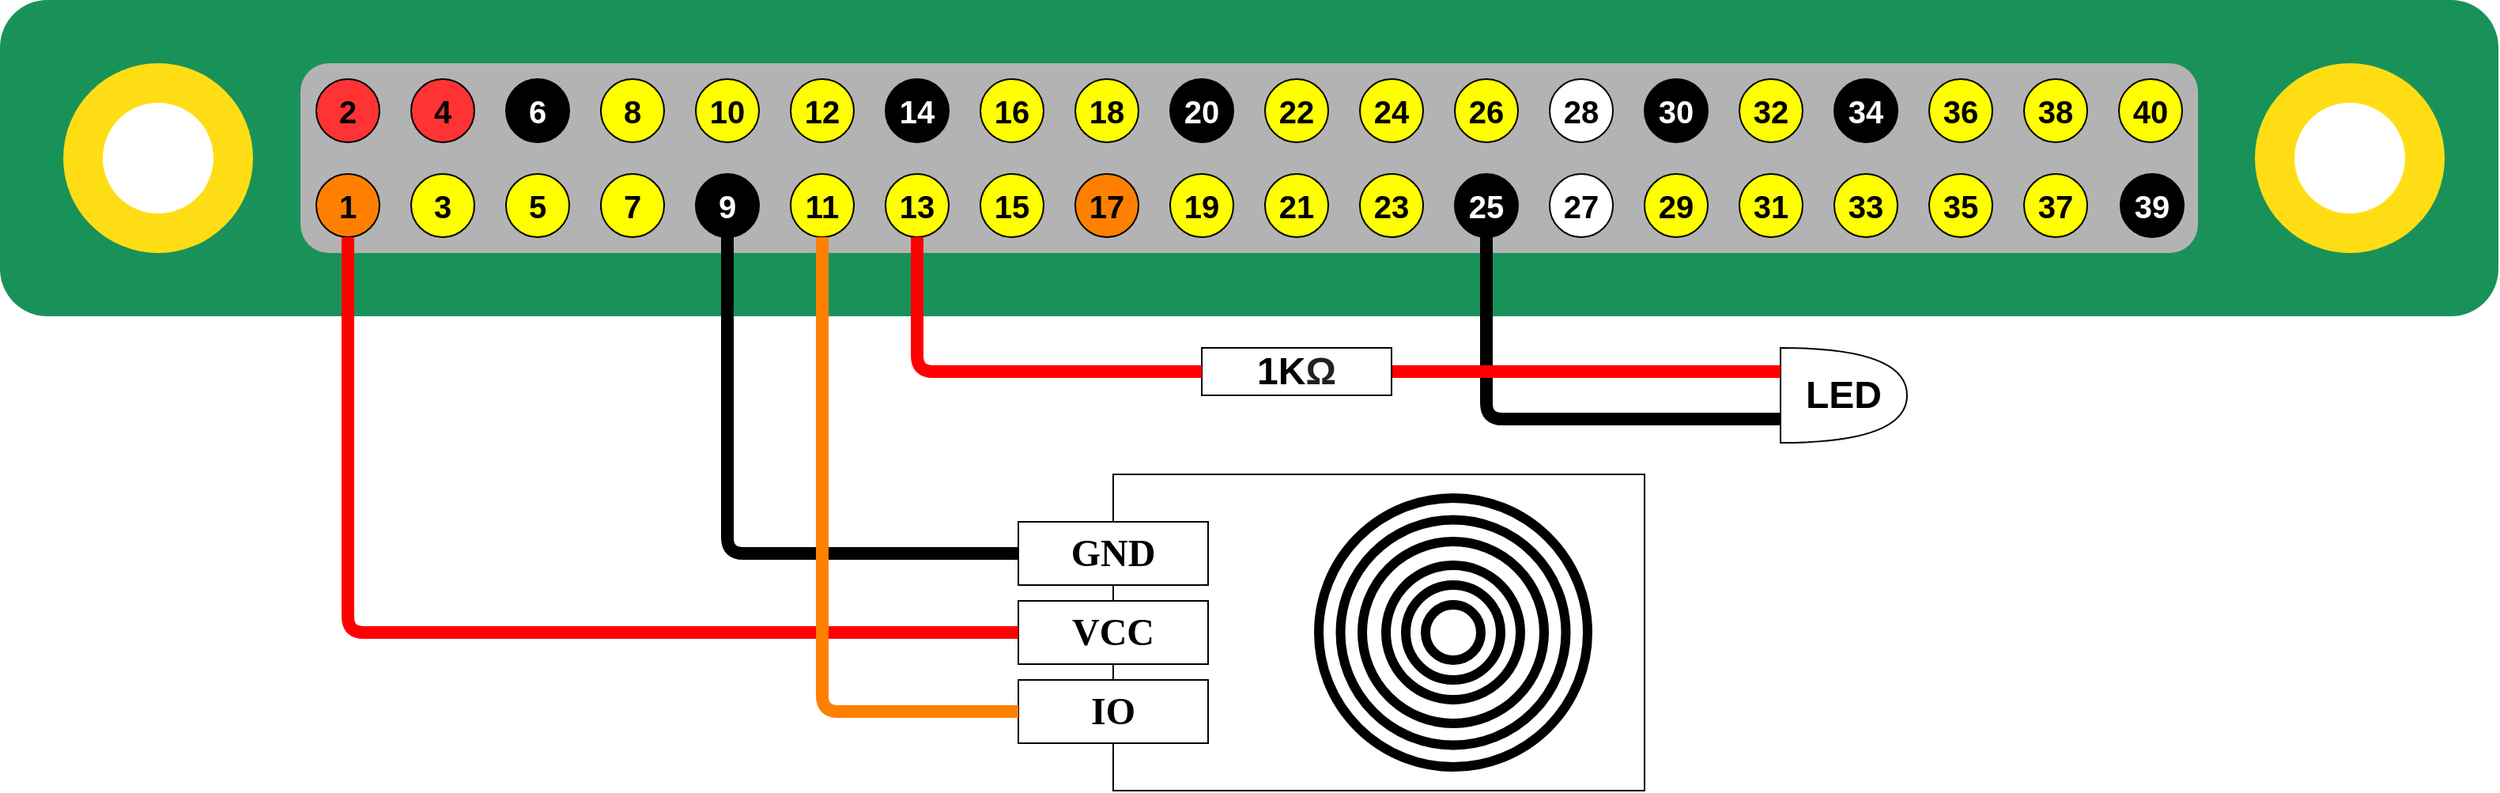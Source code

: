 <mxfile version="13.8.8" type="device"><diagram id="HZSsvCoqhgEmCI9qRSb7" name="Page-1"><mxGraphModel dx="1629" dy="841" grid="1" gridSize="10" guides="1" tooltips="1" connect="1" arrows="1" fold="1" page="1" pageScale="1" pageWidth="827" pageHeight="1169" math="0" shadow="0"><root><mxCell id="0"/><mxCell id="1" parent="0"/><mxCell id="dstdjvSe3iCpV8ubu_sx-1" value="" style="group" parent="1" vertex="1" connectable="0"><mxGeometry x="74" y="190" width="1580" height="200" as="geometry"/></mxCell><mxCell id="dstdjvSe3iCpV8ubu_sx-2" value="" style="rounded=1;whiteSpace=wrap;html=1;labelBackgroundColor=none;fontSize=20;fontColor=#FFFFFF;fillColor=#19925a;strokeColor=none;" parent="dstdjvSe3iCpV8ubu_sx-1" vertex="1"><mxGeometry width="1580" height="200" as="geometry"/></mxCell><mxCell id="dstdjvSe3iCpV8ubu_sx-3" value="" style="rounded=1;whiteSpace=wrap;html=1;labelBackgroundColor=none;fontSize=20;fontColor=#FFFFFF;fillColor=#B3B3B3;strokeColor=none;" parent="dstdjvSe3iCpV8ubu_sx-1" vertex="1"><mxGeometry x="190" y="40" width="1200" height="120" as="geometry"/></mxCell><mxCell id="dstdjvSe3iCpV8ubu_sx-4" value="" style="ellipse;whiteSpace=wrap;html=1;aspect=fixed;labelBackgroundColor=none;fontSize=20;fontColor=#FFFFFF;strokeColor=none;fillColor=#FFDD15;" parent="dstdjvSe3iCpV8ubu_sx-1" vertex="1"><mxGeometry x="40" y="40" width="120" height="120" as="geometry"/></mxCell><mxCell id="dstdjvSe3iCpV8ubu_sx-5" value="" style="ellipse;whiteSpace=wrap;html=1;aspect=fixed;labelBackgroundColor=none;fontSize=20;fontColor=#FFFFFF;fillColor=#FFFFFF;strokeColor=none;" parent="dstdjvSe3iCpV8ubu_sx-1" vertex="1"><mxGeometry x="65" y="65" width="70" height="70" as="geometry"/></mxCell><mxCell id="dstdjvSe3iCpV8ubu_sx-6" value="" style="ellipse;whiteSpace=wrap;html=1;aspect=fixed;labelBackgroundColor=none;fontSize=20;fontColor=#FFFFFF;strokeColor=none;fillColor=#FFDD15;" parent="dstdjvSe3iCpV8ubu_sx-1" vertex="1"><mxGeometry x="1426" y="40" width="120" height="120" as="geometry"/></mxCell><mxCell id="dstdjvSe3iCpV8ubu_sx-7" value="" style="ellipse;whiteSpace=wrap;html=1;aspect=fixed;labelBackgroundColor=none;fontSize=20;fontColor=#FFFFFF;fillColor=#FFFFFF;strokeColor=none;" parent="dstdjvSe3iCpV8ubu_sx-1" vertex="1"><mxGeometry x="1451" y="65" width="70" height="70" as="geometry"/></mxCell><mxCell id="dstdjvSe3iCpV8ubu_sx-8" value="1" style="ellipse;whiteSpace=wrap;html=1;aspect=fixed;fontStyle=1;fontSize=20;fillColor=#FF8000;" parent="1" vertex="1"><mxGeometry x="274" y="300" width="40" height="40" as="geometry"/></mxCell><mxCell id="dstdjvSe3iCpV8ubu_sx-9" value="2" style="ellipse;whiteSpace=wrap;html=1;aspect=fixed;fontStyle=1;fontSize=20;fillColor=#FF3333;" parent="1" vertex="1"><mxGeometry x="274" y="240" width="40" height="40" as="geometry"/></mxCell><mxCell id="dstdjvSe3iCpV8ubu_sx-10" value="3" style="ellipse;whiteSpace=wrap;html=1;aspect=fixed;fontStyle=1;fontSize=20;fillColor=#FFFF00;" parent="1" vertex="1"><mxGeometry x="334" y="300" width="40" height="40" as="geometry"/></mxCell><mxCell id="dstdjvSe3iCpV8ubu_sx-11" value="5" style="ellipse;whiteSpace=wrap;html=1;aspect=fixed;fontStyle=1;fontSize=20;fillColor=#FFFF00;" parent="1" vertex="1"><mxGeometry x="394" y="300" width="40" height="40" as="geometry"/></mxCell><mxCell id="dstdjvSe3iCpV8ubu_sx-12" value="9" style="ellipse;whiteSpace=wrap;html=1;aspect=fixed;fontStyle=1;fontSize=20;fillColor=#000000;labelBackgroundColor=none;fontColor=#FFFFFF;" parent="1" vertex="1"><mxGeometry x="514" y="300" width="40" height="40" as="geometry"/></mxCell><mxCell id="dstdjvSe3iCpV8ubu_sx-13" value="11" style="ellipse;whiteSpace=wrap;html=1;aspect=fixed;fontStyle=1;fontSize=20;fillColor=#FFFF00;" parent="1" vertex="1"><mxGeometry x="574" y="300" width="40" height="40" as="geometry"/></mxCell><mxCell id="dstdjvSe3iCpV8ubu_sx-14" value="13" style="ellipse;whiteSpace=wrap;html=1;aspect=fixed;fontStyle=1;fontSize=20;fillColor=#FFFF00;" parent="1" vertex="1"><mxGeometry x="634" y="300" width="40" height="40" as="geometry"/></mxCell><mxCell id="dstdjvSe3iCpV8ubu_sx-15" value="15" style="ellipse;whiteSpace=wrap;html=1;aspect=fixed;fontStyle=1;fontSize=20;fillColor=#FFFF00;" parent="1" vertex="1"><mxGeometry x="694" y="300" width="40" height="40" as="geometry"/></mxCell><mxCell id="dstdjvSe3iCpV8ubu_sx-16" value="17" style="ellipse;whiteSpace=wrap;html=1;aspect=fixed;fontStyle=1;fontSize=20;fillColor=#FF8000;" parent="1" vertex="1"><mxGeometry x="754" y="300" width="40" height="40" as="geometry"/></mxCell><mxCell id="dstdjvSe3iCpV8ubu_sx-17" value="19" style="ellipse;whiteSpace=wrap;html=1;aspect=fixed;fontStyle=1;fontSize=20;fillColor=#FFFF00;" parent="1" vertex="1"><mxGeometry x="814" y="300" width="40" height="40" as="geometry"/></mxCell><mxCell id="dstdjvSe3iCpV8ubu_sx-18" value="21" style="ellipse;whiteSpace=wrap;html=1;aspect=fixed;fontStyle=1;fontSize=20;fillColor=#FFFF00;" parent="1" vertex="1"><mxGeometry x="874" y="300" width="40" height="40" as="geometry"/></mxCell><mxCell id="dstdjvSe3iCpV8ubu_sx-19" value="23" style="ellipse;whiteSpace=wrap;html=1;aspect=fixed;fontStyle=1;fontSize=20;fillColor=#FFFF00;" parent="1" vertex="1"><mxGeometry x="934" y="300" width="40" height="40" as="geometry"/></mxCell><mxCell id="dstdjvSe3iCpV8ubu_sx-20" value="25" style="ellipse;whiteSpace=wrap;html=1;aspect=fixed;fontStyle=1;fontSize=20;fillColor=#000000;labelBackgroundColor=none;fontColor=#FFFFFF;" parent="1" vertex="1"><mxGeometry x="994" y="300" width="40" height="40" as="geometry"/></mxCell><mxCell id="dstdjvSe3iCpV8ubu_sx-21" value="27" style="ellipse;whiteSpace=wrap;html=1;aspect=fixed;fontStyle=1;fontSize=20;fillColor=#FFFFFF;" parent="1" vertex="1"><mxGeometry x="1054" y="300" width="40" height="40" as="geometry"/></mxCell><mxCell id="dstdjvSe3iCpV8ubu_sx-22" value="28" style="ellipse;whiteSpace=wrap;html=1;aspect=fixed;fontStyle=1;fontSize=20;fillColor=#FFFFFF;" parent="1" vertex="1"><mxGeometry x="1054" y="240" width="40" height="40" as="geometry"/></mxCell><mxCell id="dstdjvSe3iCpV8ubu_sx-23" value="7" style="ellipse;whiteSpace=wrap;html=1;aspect=fixed;fontStyle=1;fontSize=20;fillColor=#FFFF00;" parent="1" vertex="1"><mxGeometry x="454" y="300" width="40" height="40" as="geometry"/></mxCell><mxCell id="dstdjvSe3iCpV8ubu_sx-24" value="29" style="ellipse;whiteSpace=wrap;html=1;aspect=fixed;fontStyle=1;fontSize=20;fillColor=#FFFF00;" parent="1" vertex="1"><mxGeometry x="1114" y="300" width="40" height="40" as="geometry"/></mxCell><mxCell id="dstdjvSe3iCpV8ubu_sx-25" value="31" style="ellipse;whiteSpace=wrap;html=1;aspect=fixed;fontStyle=1;fontSize=20;fillColor=#FFFF00;" parent="1" vertex="1"><mxGeometry x="1174" y="300" width="40" height="40" as="geometry"/></mxCell><mxCell id="dstdjvSe3iCpV8ubu_sx-26" value="33" style="ellipse;whiteSpace=wrap;html=1;aspect=fixed;fontStyle=1;fontSize=20;fillColor=#FFFF00;" parent="1" vertex="1"><mxGeometry x="1234" y="300" width="40" height="40" as="geometry"/></mxCell><mxCell id="dstdjvSe3iCpV8ubu_sx-27" value="35" style="ellipse;whiteSpace=wrap;html=1;aspect=fixed;fontStyle=1;fontSize=20;fillColor=#FFFF00;" parent="1" vertex="1"><mxGeometry x="1294" y="300" width="40" height="40" as="geometry"/></mxCell><mxCell id="dstdjvSe3iCpV8ubu_sx-28" value="37" style="ellipse;whiteSpace=wrap;html=1;aspect=fixed;fontStyle=1;fontSize=20;fillColor=#FFFF00;" parent="1" vertex="1"><mxGeometry x="1354" y="300" width="40" height="40" as="geometry"/></mxCell><mxCell id="dstdjvSe3iCpV8ubu_sx-29" value="39" style="ellipse;whiteSpace=wrap;html=1;aspect=fixed;fontStyle=1;fontSize=20;fillColor=#000000;labelBackgroundColor=none;fontColor=#FFFFFF;" parent="1" vertex="1"><mxGeometry x="1415" y="300" width="40" height="40" as="geometry"/></mxCell><mxCell id="dstdjvSe3iCpV8ubu_sx-30" value="4" style="ellipse;whiteSpace=wrap;html=1;aspect=fixed;fontStyle=1;fontSize=20;fillColor=#FF3333;" parent="1" vertex="1"><mxGeometry x="334" y="240" width="40" height="40" as="geometry"/></mxCell><mxCell id="dstdjvSe3iCpV8ubu_sx-31" value="6" style="ellipse;whiteSpace=wrap;html=1;aspect=fixed;fontStyle=1;fontSize=20;fillColor=#000000;labelBackgroundColor=none;fontColor=#FFFFFF;" parent="1" vertex="1"><mxGeometry x="394" y="240" width="40" height="40" as="geometry"/></mxCell><mxCell id="dstdjvSe3iCpV8ubu_sx-32" value="8" style="ellipse;whiteSpace=wrap;html=1;aspect=fixed;fontStyle=1;fontSize=20;fillColor=#FFFF00;" parent="1" vertex="1"><mxGeometry x="454" y="240" width="40" height="40" as="geometry"/></mxCell><mxCell id="dstdjvSe3iCpV8ubu_sx-33" value="10" style="ellipse;whiteSpace=wrap;html=1;aspect=fixed;fontStyle=1;fontSize=20;fillColor=#FFFF00;" parent="1" vertex="1"><mxGeometry x="514" y="240" width="40" height="40" as="geometry"/></mxCell><mxCell id="dstdjvSe3iCpV8ubu_sx-34" value="12" style="ellipse;whiteSpace=wrap;html=1;aspect=fixed;fontStyle=1;fontSize=20;fillColor=#FFFF00;" parent="1" vertex="1"><mxGeometry x="574" y="240" width="40" height="40" as="geometry"/></mxCell><mxCell id="dstdjvSe3iCpV8ubu_sx-35" value="14" style="ellipse;whiteSpace=wrap;html=1;aspect=fixed;fontStyle=1;fontSize=20;fillColor=#000000;labelBackgroundColor=none;fontColor=#FFFFFF;" parent="1" vertex="1"><mxGeometry x="634" y="240" width="40" height="40" as="geometry"/></mxCell><mxCell id="dstdjvSe3iCpV8ubu_sx-36" value="16" style="ellipse;whiteSpace=wrap;html=1;aspect=fixed;fontStyle=1;fontSize=20;fillColor=#FFFF00;" parent="1" vertex="1"><mxGeometry x="694" y="240" width="40" height="40" as="geometry"/></mxCell><mxCell id="dstdjvSe3iCpV8ubu_sx-37" value="18" style="ellipse;whiteSpace=wrap;html=1;aspect=fixed;fontStyle=1;fontSize=20;fillColor=#FFFF00;" parent="1" vertex="1"><mxGeometry x="754" y="240" width="40" height="40" as="geometry"/></mxCell><mxCell id="dstdjvSe3iCpV8ubu_sx-38" value="20" style="ellipse;whiteSpace=wrap;html=1;aspect=fixed;fontStyle=1;fontSize=20;fillColor=#000000;labelBackgroundColor=none;fontColor=#FFFFFF;" parent="1" vertex="1"><mxGeometry x="814" y="240" width="40" height="40" as="geometry"/></mxCell><mxCell id="dstdjvSe3iCpV8ubu_sx-39" value="22" style="ellipse;whiteSpace=wrap;html=1;aspect=fixed;fontStyle=1;fontSize=20;fillColor=#FFFF00;" parent="1" vertex="1"><mxGeometry x="874" y="240" width="40" height="40" as="geometry"/></mxCell><mxCell id="dstdjvSe3iCpV8ubu_sx-40" value="24" style="ellipse;whiteSpace=wrap;html=1;aspect=fixed;fontStyle=1;fontSize=20;fillColor=#FFFF00;" parent="1" vertex="1"><mxGeometry x="934" y="240" width="40" height="40" as="geometry"/></mxCell><mxCell id="dstdjvSe3iCpV8ubu_sx-41" value="26" style="ellipse;whiteSpace=wrap;html=1;aspect=fixed;fontStyle=1;fontSize=20;fillColor=#FFFF00;" parent="1" vertex="1"><mxGeometry x="994" y="240" width="40" height="40" as="geometry"/></mxCell><mxCell id="dstdjvSe3iCpV8ubu_sx-42" value="30" style="ellipse;whiteSpace=wrap;html=1;aspect=fixed;fontStyle=1;fontSize=20;fillColor=#000000;labelBackgroundColor=none;fontColor=#FFFFFF;" parent="1" vertex="1"><mxGeometry x="1114" y="240" width="40" height="40" as="geometry"/></mxCell><mxCell id="dstdjvSe3iCpV8ubu_sx-43" value="32" style="ellipse;whiteSpace=wrap;html=1;aspect=fixed;fontStyle=1;fontSize=20;fillColor=#FFFF00;" parent="1" vertex="1"><mxGeometry x="1174" y="240" width="40" height="40" as="geometry"/></mxCell><mxCell id="dstdjvSe3iCpV8ubu_sx-44" value="34" style="ellipse;whiteSpace=wrap;html=1;aspect=fixed;fontStyle=1;fontSize=20;fillColor=#000000;labelBackgroundColor=none;fontColor=#FFFFFF;" parent="1" vertex="1"><mxGeometry x="1234" y="240" width="40" height="40" as="geometry"/></mxCell><mxCell id="dstdjvSe3iCpV8ubu_sx-45" value="36" style="ellipse;whiteSpace=wrap;html=1;aspect=fixed;fontStyle=1;fontSize=20;fillColor=#FFFF00;" parent="1" vertex="1"><mxGeometry x="1294" y="240" width="40" height="40" as="geometry"/></mxCell><mxCell id="dstdjvSe3iCpV8ubu_sx-46" value="38" style="ellipse;whiteSpace=wrap;html=1;aspect=fixed;fontStyle=1;fontSize=20;fillColor=#FFFF00;" parent="1" vertex="1"><mxGeometry x="1354" y="240" width="40" height="40" as="geometry"/></mxCell><mxCell id="dstdjvSe3iCpV8ubu_sx-47" value="40" style="ellipse;whiteSpace=wrap;html=1;aspect=fixed;fontStyle=1;fontSize=20;fillColor=#FFFF00;" parent="1" vertex="1"><mxGeometry x="1414" y="240" width="40" height="40" as="geometry"/></mxCell><mxCell id="dstdjvSe3iCpV8ubu_sx-48" value="" style="rounded=0;whiteSpace=wrap;html=1;" parent="1" vertex="1"><mxGeometry x="778" y="490" width="336" height="200" as="geometry"/></mxCell><mxCell id="dstdjvSe3iCpV8ubu_sx-49" value="IO" style="rounded=0;whiteSpace=wrap;html=1;fontFamily=Verdana;fontSize=24;fontStyle=1" parent="1" vertex="1"><mxGeometry x="718" y="620" width="120" height="40" as="geometry"/></mxCell><mxCell id="dstdjvSe3iCpV8ubu_sx-50" value="VCC" style="rounded=0;whiteSpace=wrap;html=1;fontFamily=Verdana;fontSize=24;fontStyle=1" parent="1" vertex="1"><mxGeometry x="718" y="570" width="120" height="40" as="geometry"/></mxCell><mxCell id="dstdjvSe3iCpV8ubu_sx-51" value="GND" style="rounded=0;whiteSpace=wrap;html=1;fontFamily=Verdana;fontSize=24;fontStyle=1" parent="1" vertex="1"><mxGeometry x="718" y="520" width="120" height="40" as="geometry"/></mxCell><mxCell id="dstdjvSe3iCpV8ubu_sx-53" value="" style="ellipse;whiteSpace=wrap;html=1;aspect=fixed;fontFamily=Verdana;fontSize=24;fillColor=none;strokeWidth=6;" parent="1" vertex="1"><mxGeometry x="908" y="505" width="170" height="170" as="geometry"/></mxCell><mxCell id="dstdjvSe3iCpV8ubu_sx-54" value="" style="ellipse;whiteSpace=wrap;html=1;aspect=fixed;fontFamily=Verdana;fontSize=24;fillColor=none;strokeWidth=6;" parent="1" vertex="1"><mxGeometry x="921.75" y="518.75" width="142.5" height="142.5" as="geometry"/></mxCell><mxCell id="dstdjvSe3iCpV8ubu_sx-55" value="" style="ellipse;whiteSpace=wrap;html=1;aspect=fixed;fontFamily=Verdana;fontSize=24;fillColor=none;strokeWidth=6;" parent="1" vertex="1"><mxGeometry x="935.5" y="532.5" width="115" height="115" as="geometry"/></mxCell><mxCell id="dstdjvSe3iCpV8ubu_sx-56" value="" style="ellipse;whiteSpace=wrap;html=1;aspect=fixed;fontFamily=Verdana;fontSize=24;fillColor=none;strokeWidth=6;" parent="1" vertex="1"><mxGeometry x="950.5" y="547.5" width="85" height="85" as="geometry"/></mxCell><mxCell id="dstdjvSe3iCpV8ubu_sx-57" value="" style="ellipse;whiteSpace=wrap;html=1;aspect=fixed;fontFamily=Verdana;fontSize=24;fillColor=none;strokeWidth=6;" parent="1" vertex="1"><mxGeometry x="963" y="560" width="60" height="60" as="geometry"/></mxCell><mxCell id="dstdjvSe3iCpV8ubu_sx-58" value="" style="ellipse;whiteSpace=wrap;html=1;aspect=fixed;fontFamily=Verdana;fontSize=24;fillColor=none;strokeWidth=6;" parent="1" vertex="1"><mxGeometry x="975.5" y="572.5" width="35" height="35" as="geometry"/></mxCell><mxCell id="dstdjvSe3iCpV8ubu_sx-60" value="" style="endArrow=none;html=1;fontFamily=Verdana;fontSize=24;entryX=0;entryY=0.5;entryDx=0;entryDy=0;exitX=0.5;exitY=1;exitDx=0;exitDy=0;strokeWidth=8;" parent="1" source="dstdjvSe3iCpV8ubu_sx-12" target="dstdjvSe3iCpV8ubu_sx-51" edge="1"><mxGeometry width="50" height="50" relative="1" as="geometry"><mxPoint x="360" y="550" as="sourcePoint"/><mxPoint x="410" y="500" as="targetPoint"/><Array as="points"><mxPoint x="534" y="540"/></Array></mxGeometry></mxCell><mxCell id="dstdjvSe3iCpV8ubu_sx-61" value="" style="endArrow=none;html=1;fontFamily=Verdana;fontSize=24;entryX=0;entryY=0.5;entryDx=0;entryDy=0;exitX=0.5;exitY=1;exitDx=0;exitDy=0;strokeWidth=8;strokeColor=#FF0000;" parent="1" source="dstdjvSe3iCpV8ubu_sx-8" target="dstdjvSe3iCpV8ubu_sx-50" edge="1"><mxGeometry width="50" height="50" relative="1" as="geometry"><mxPoint x="300" y="410" as="sourcePoint"/><mxPoint x="620" y="610" as="targetPoint"/><Array as="points"><mxPoint x="294" y="590"/></Array></mxGeometry></mxCell><mxCell id="dstdjvSe3iCpV8ubu_sx-62" value="" style="endArrow=none;html=1;fontFamily=Verdana;fontSize=24;entryX=0;entryY=0.5;entryDx=0;entryDy=0;exitX=0.5;exitY=1;exitDx=0;exitDy=0;strokeWidth=8;strokeColor=#FF8000;" parent="1" source="dstdjvSe3iCpV8ubu_sx-13" target="dstdjvSe3iCpV8ubu_sx-49" edge="1"><mxGeometry width="50" height="50" relative="1" as="geometry"><mxPoint x="714" y="490" as="sourcePoint"/><mxPoint x="1274" y="740" as="targetPoint"/><Array as="points"><mxPoint x="594" y="640"/></Array></mxGeometry></mxCell><mxCell id="v_H2ZxX8PfrpNyqBNa1_-1" value="&lt;font style=&quot;font-size: 24px&quot;&gt;&lt;b&gt;LED&lt;/b&gt;&lt;/font&gt;" style="shape=or;whiteSpace=wrap;html=1;" vertex="1" parent="1"><mxGeometry x="1200" y="410" width="80" height="60" as="geometry"/></mxCell><mxCell id="v_H2ZxX8PfrpNyqBNa1_-2" value="" style="endArrow=none;html=1;fontFamily=Verdana;fontSize=24;entryX=0;entryY=0.75;entryDx=0;entryDy=0;exitX=0.5;exitY=1;exitDx=0;exitDy=0;strokeWidth=8;entryPerimeter=0;" edge="1" parent="1" source="dstdjvSe3iCpV8ubu_sx-20" target="v_H2ZxX8PfrpNyqBNa1_-1"><mxGeometry width="50" height="50" relative="1" as="geometry"><mxPoint x="718" y="270.0" as="sourcePoint"/><mxPoint x="902.0" y="470.0" as="targetPoint"/><Array as="points"><mxPoint x="1014" y="455"/></Array></mxGeometry></mxCell><mxCell id="v_H2ZxX8PfrpNyqBNa1_-3" value="" style="endArrow=none;html=1;fontFamily=Verdana;fontSize=24;entryX=0;entryY=0.25;entryDx=0;entryDy=0;strokeWidth=8;entryPerimeter=0;strokeColor=#FF0000;exitX=1;exitY=0.5;exitDx=0;exitDy=0;" edge="1" parent="1" source="v_H2ZxX8PfrpNyqBNa1_-4" target="v_H2ZxX8PfrpNyqBNa1_-1"><mxGeometry width="50" height="50" relative="1" as="geometry"><mxPoint x="970" y="425" as="sourcePoint"/><mxPoint x="1180" y="435.0" as="targetPoint"/><Array as="points"/></mxGeometry></mxCell><mxCell id="v_H2ZxX8PfrpNyqBNa1_-4" value="&lt;font style=&quot;font-size: 24px;&quot;&gt;&lt;font style=&quot;font-size: 24px;&quot;&gt;&lt;span style=&quot;font-size: 24px;&quot;&gt;1K&lt;/span&gt;&lt;/font&gt;&lt;span style=&quot;color: rgb(32, 33, 36); font-family: arial, sans-serif; text-align: left; background-color: rgb(255, 255, 255); font-size: 24px;&quot;&gt;Ω&lt;/span&gt;&lt;/font&gt;" style="rounded=0;whiteSpace=wrap;html=1;fontSize=24;fontStyle=1" vertex="1" parent="1"><mxGeometry x="834" y="410" width="120" height="30" as="geometry"/></mxCell><mxCell id="v_H2ZxX8PfrpNyqBNa1_-5" value="" style="endArrow=none;html=1;fontFamily=Verdana;fontSize=24;entryX=0;entryY=0.5;entryDx=0;entryDy=0;strokeWidth=8;strokeColor=#FF0000;exitX=0.5;exitY=1;exitDx=0;exitDy=0;" edge="1" parent="1" source="dstdjvSe3iCpV8ubu_sx-14" target="v_H2ZxX8PfrpNyqBNa1_-4"><mxGeometry width="50" height="50" relative="1" as="geometry"><mxPoint x="419" y="410.0" as="sourcePoint"/><mxPoint x="649" y="410.0" as="targetPoint"/><Array as="points"><mxPoint x="654" y="425"/></Array></mxGeometry></mxCell></root></mxGraphModel></diagram></mxfile>
